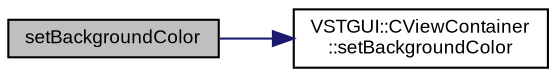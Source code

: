 digraph "setBackgroundColor"
{
  bgcolor="transparent";
  edge [fontname="Arial",fontsize="9",labelfontname="Arial",labelfontsize="9"];
  node [fontname="Arial",fontsize="9",shape=record];
  rankdir="LR";
  Node1 [label="setBackgroundColor",height=0.2,width=0.4,color="black", fillcolor="grey75", style="filled" fontcolor="black"];
  Node1 -> Node2 [color="midnightblue",fontsize="9",style="solid",fontname="Arial"];
  Node2 [label="VSTGUI::CViewContainer\l::setBackgroundColor",height=0.2,width=0.4,color="black",URL="$class_v_s_t_g_u_i_1_1_c_view_container.html#aa326ecc3df341fb609cccd985edb0ca7",tooltip="set the background color (will only be drawn if this container is not set to transparent and does not..."];
}
